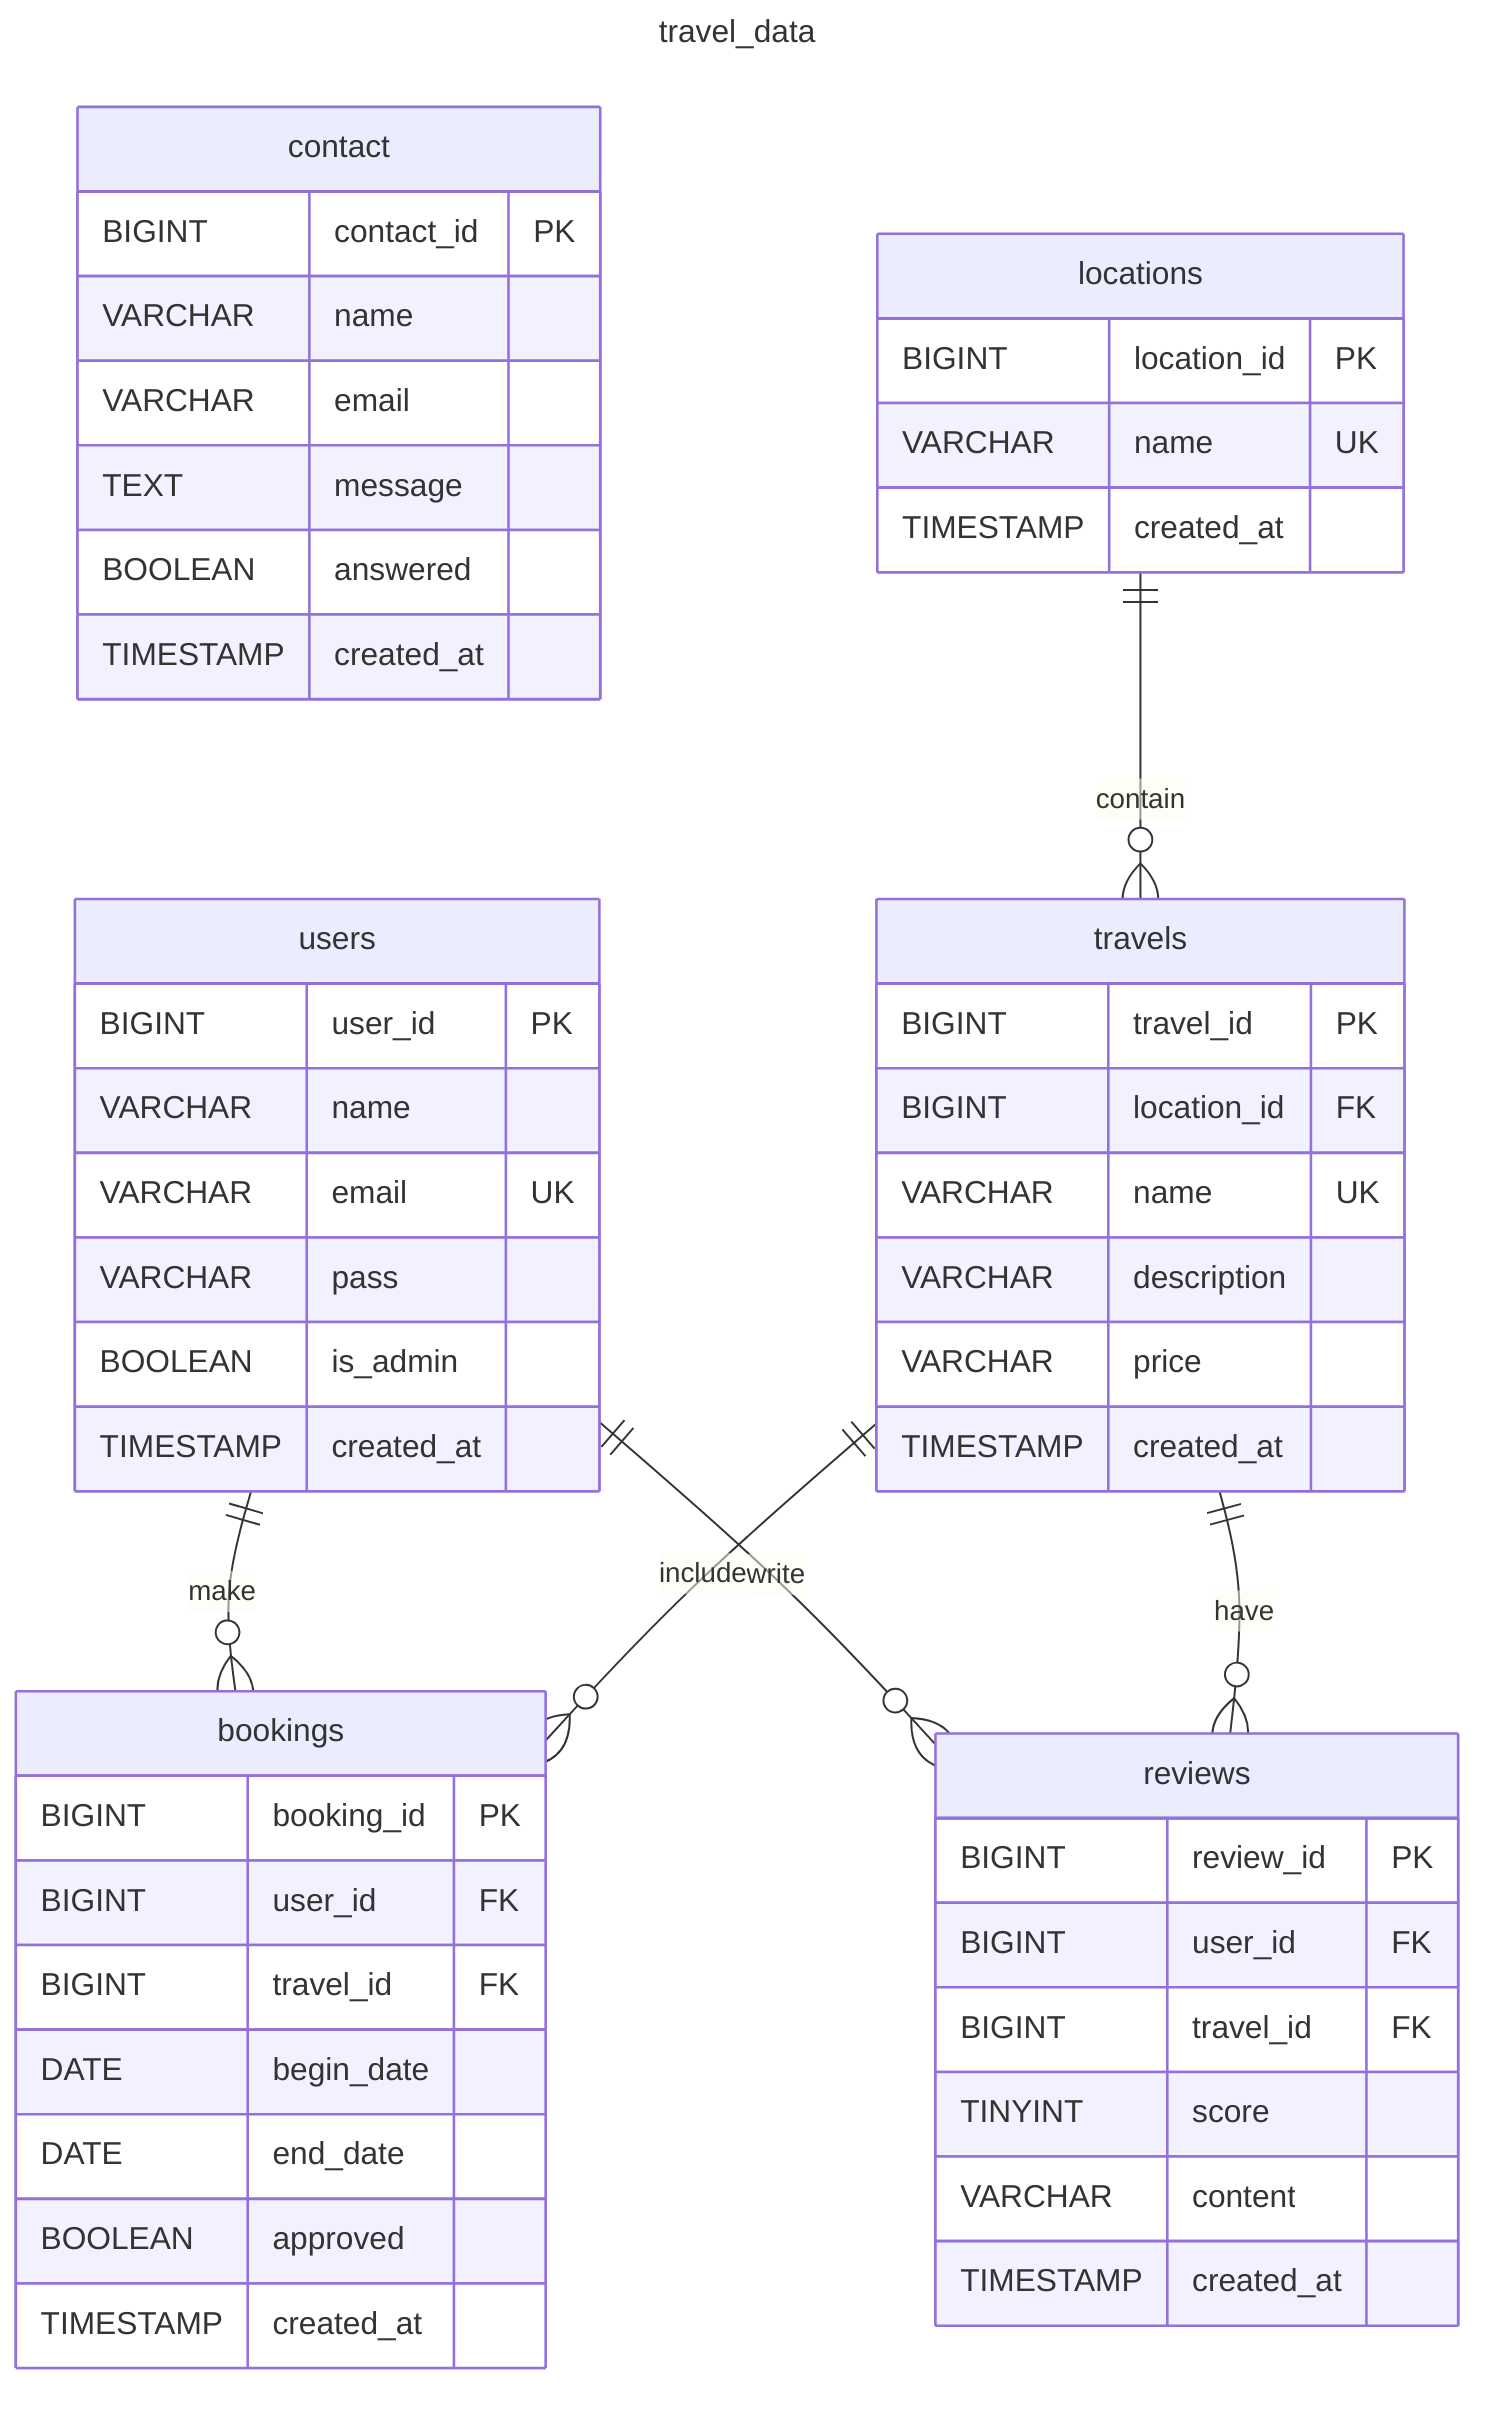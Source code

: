---
title: travel_data
---
erDiagram
    contact {
        BIGINT contact_id PK
        VARCHAR name
        VARCHAR email
        TEXT message
        BOOLEAN answered
        TIMESTAMP created_at
    }

    users {
        BIGINT user_id PK
        VARCHAR name
        VARCHAR email UK
        VARCHAR pass
        BOOLEAN is_admin
        TIMESTAMP created_at
    }

    locations {
        BIGINT location_id PK
        VARCHAR name UK
        TIMESTAMP created_at
    }

    travels {
        BIGINT travel_id PK
        BIGINT location_id FK
        VARCHAR name UK
        VARCHAR description
        VARCHAR price
        TIMESTAMP created_at
    }

    bookings {
        BIGINT booking_id PK
        BIGINT user_id FK
        BIGINT travel_id FK
        DATE begin_date
        DATE end_date
        BOOLEAN approved
        TIMESTAMP created_at
    }

    reviews {
        BIGINT review_id PK
        BIGINT user_id FK
        BIGINT travel_id FK
        TINYINT score
        VARCHAR content
        TIMESTAMP created_at
    }

    users ||--o{ bookings: make
    users ||--o{ reviews: write
    travels ||--o{ bookings: include
    travels ||--o{ reviews: have
    locations ||--o{ travels: contain